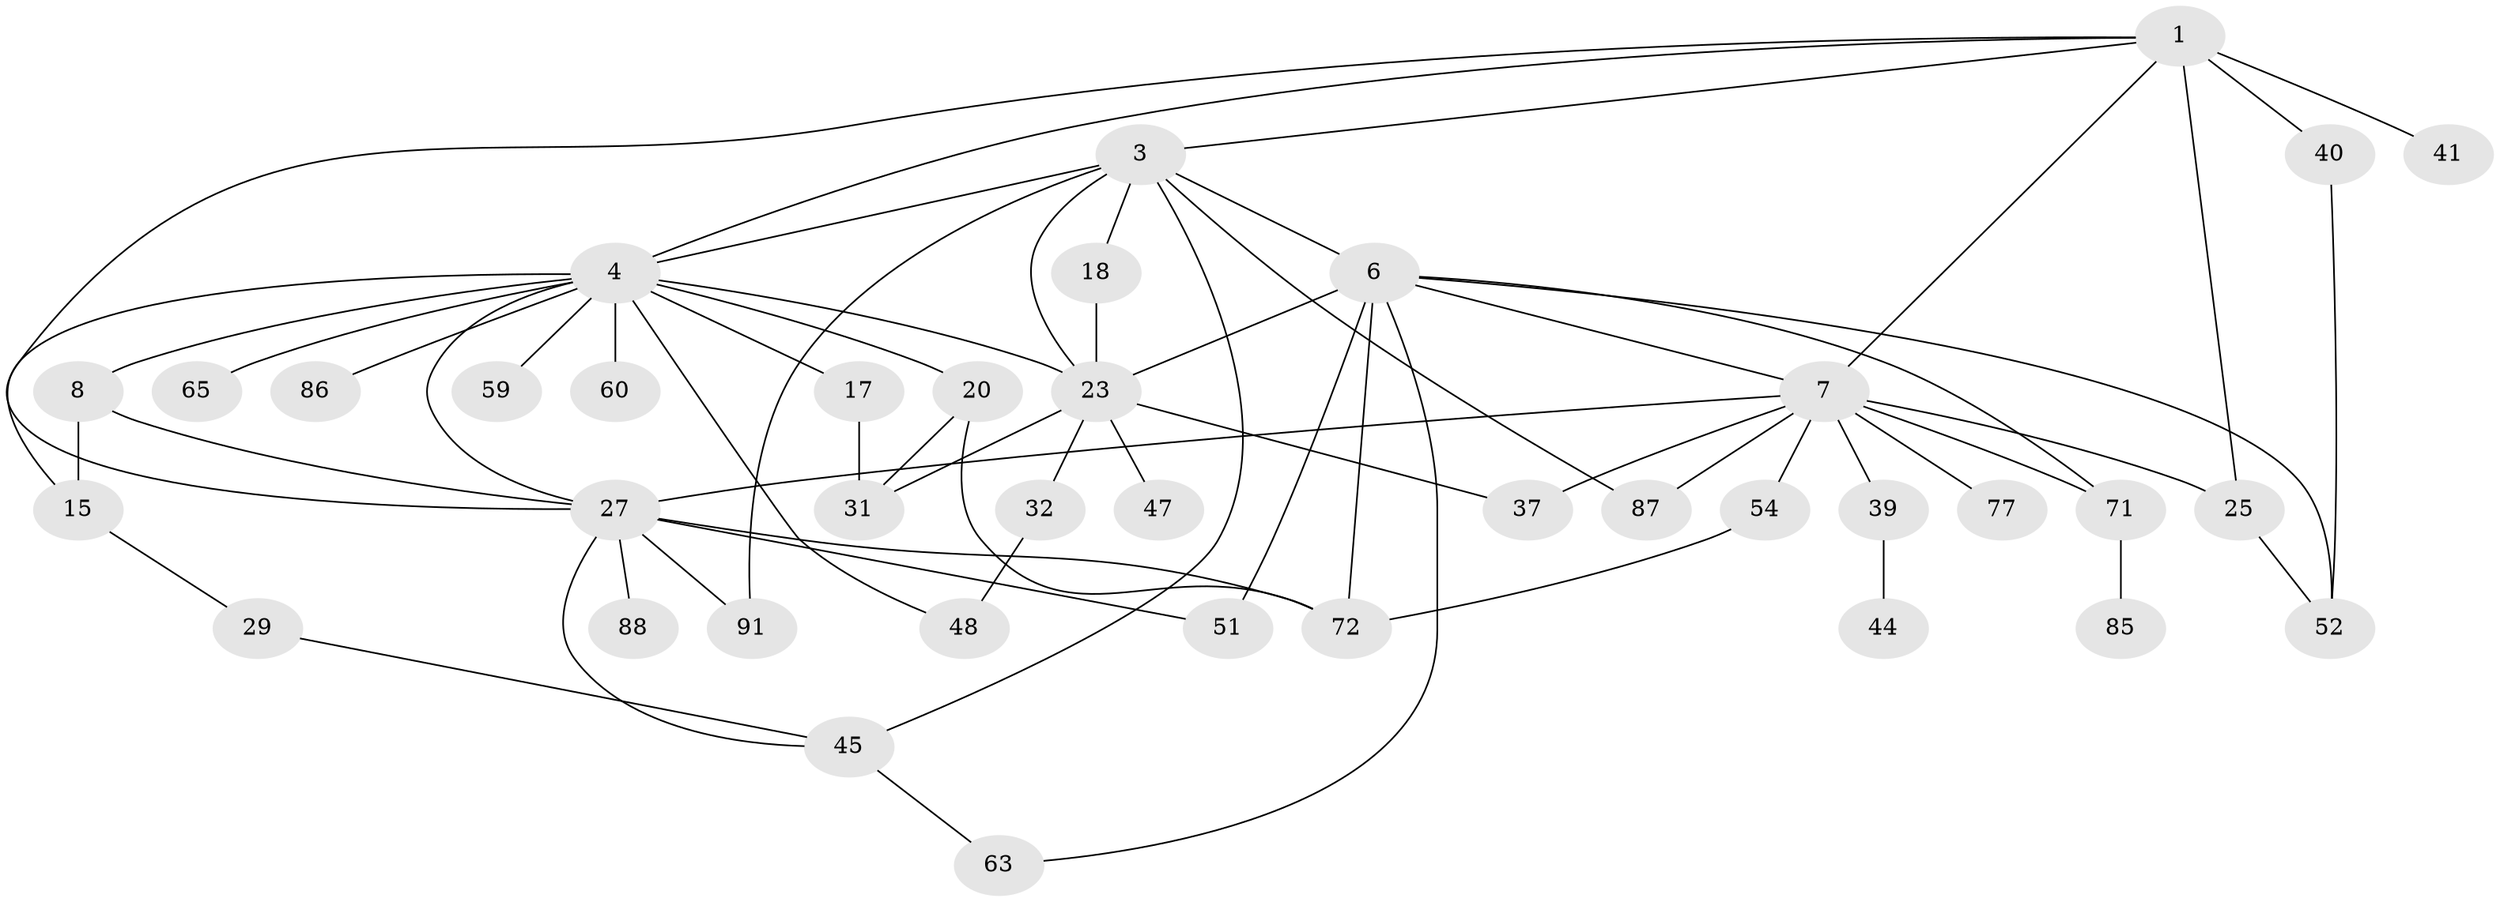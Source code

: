 // original degree distribution, {4: 0.1414141414141414, 6: 0.04040404040404041, 7: 0.020202020202020204, 3: 0.23232323232323232, 2: 0.3333333333333333, 1: 0.2222222222222222, 5: 0.010101010101010102}
// Generated by graph-tools (version 1.1) at 2025/16/03/04/25 18:16:58]
// undirected, 39 vertices, 64 edges
graph export_dot {
graph [start="1"]
  node [color=gray90,style=filled];
  1 [super="+2+69+38"];
  3 [super="+19+9+5"];
  4 [super="+10+21"];
  6 [super="+13+79+26"];
  7 [super="+14+16+34"];
  8;
  15;
  17;
  18;
  20 [super="+93+78"];
  23 [super="+46+33+61"];
  25 [super="+96+97"];
  27 [super="+35+64+53"];
  29;
  31;
  32;
  37 [super="+50"];
  39;
  40;
  41;
  44;
  45 [super="+92+98"];
  47;
  48;
  51 [super="+76"];
  52;
  54;
  59;
  60 [super="+66"];
  63 [super="+80+90"];
  65 [super="+70"];
  71;
  72;
  77;
  85;
  86;
  87;
  88;
  91;
  1 -- 3;
  1 -- 4;
  1 -- 7;
  1 -- 41;
  1 -- 25 [weight=2];
  1 -- 40;
  1 -- 27;
  3 -- 45;
  3 -- 87;
  3 -- 18;
  3 -- 4;
  3 -- 23 [weight=2];
  3 -- 91;
  3 -- 6 [weight=2];
  4 -- 8;
  4 -- 15;
  4 -- 17;
  4 -- 48;
  4 -- 65;
  4 -- 20;
  4 -- 27;
  4 -- 59;
  4 -- 23;
  4 -- 86;
  4 -- 60;
  6 -- 7;
  6 -- 71;
  6 -- 51;
  6 -- 52;
  6 -- 63;
  6 -- 72;
  6 -- 23;
  7 -- 25;
  7 -- 54;
  7 -- 77;
  7 -- 37;
  7 -- 71;
  7 -- 39;
  7 -- 87;
  7 -- 27;
  8 -- 15;
  8 -- 27;
  15 -- 29;
  17 -- 31;
  18 -- 23;
  20 -- 31;
  20 -- 72;
  23 -- 32;
  23 -- 47;
  23 -- 31;
  23 -- 37;
  25 -- 52;
  27 -- 51;
  27 -- 88;
  27 -- 45;
  27 -- 72;
  27 -- 91 [weight=2];
  29 -- 45;
  32 -- 48;
  39 -- 44;
  40 -- 52;
  45 -- 63;
  54 -- 72;
  71 -- 85;
}
